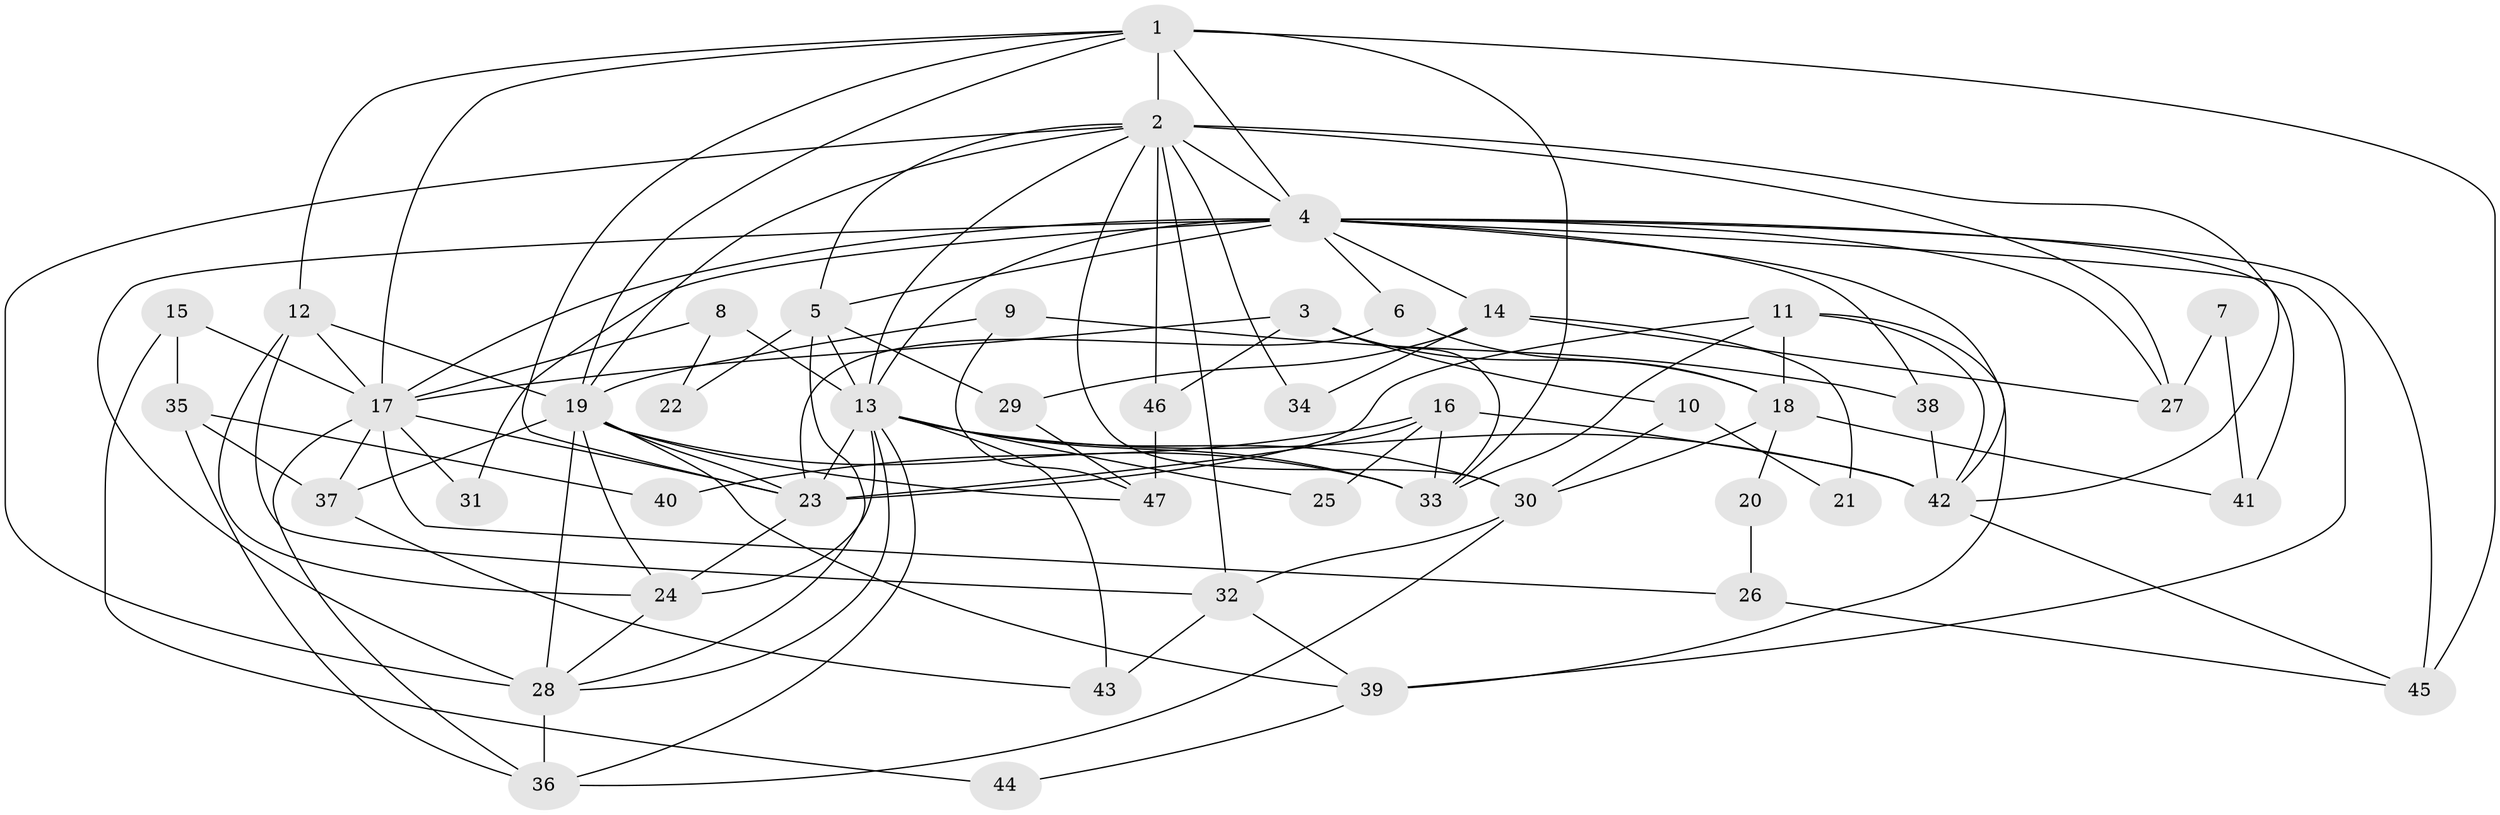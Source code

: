 // original degree distribution, {7: 0.031914893617021274, 5: 0.19148936170212766, 4: 0.22340425531914893, 6: 0.11702127659574468, 2: 0.13829787234042554, 3: 0.2872340425531915, 8: 0.010638297872340425}
// Generated by graph-tools (version 1.1) at 2025/51/03/04/25 22:51:06]
// undirected, 47 vertices, 116 edges
graph export_dot {
  node [color=gray90,style=filled];
  1;
  2;
  3;
  4;
  5;
  6;
  7;
  8;
  9;
  10;
  11;
  12;
  13;
  14;
  15;
  16;
  17;
  18;
  19;
  20;
  21;
  22;
  23;
  24;
  25;
  26;
  27;
  28;
  29;
  30;
  31;
  32;
  33;
  34;
  35;
  36;
  37;
  38;
  39;
  40;
  41;
  42;
  43;
  44;
  45;
  46;
  47;
  1 -- 2 [weight=1.0];
  1 -- 4 [weight=3.0];
  1 -- 12 [weight=1.0];
  1 -- 17 [weight=3.0];
  1 -- 19 [weight=2.0];
  1 -- 23 [weight=1.0];
  1 -- 33 [weight=3.0];
  1 -- 45 [weight=1.0];
  2 -- 4 [weight=1.0];
  2 -- 5 [weight=1.0];
  2 -- 13 [weight=1.0];
  2 -- 19 [weight=1.0];
  2 -- 27 [weight=1.0];
  2 -- 28 [weight=1.0];
  2 -- 30 [weight=1.0];
  2 -- 32 [weight=2.0];
  2 -- 34 [weight=1.0];
  2 -- 42 [weight=1.0];
  2 -- 46 [weight=1.0];
  3 -- 10 [weight=1.0];
  3 -- 17 [weight=2.0];
  3 -- 18 [weight=1.0];
  3 -- 33 [weight=1.0];
  3 -- 46 [weight=1.0];
  4 -- 5 [weight=1.0];
  4 -- 6 [weight=1.0];
  4 -- 13 [weight=1.0];
  4 -- 14 [weight=1.0];
  4 -- 17 [weight=1.0];
  4 -- 27 [weight=1.0];
  4 -- 28 [weight=1.0];
  4 -- 31 [weight=1.0];
  4 -- 38 [weight=1.0];
  4 -- 39 [weight=1.0];
  4 -- 41 [weight=1.0];
  4 -- 42 [weight=1.0];
  4 -- 45 [weight=1.0];
  5 -- 13 [weight=1.0];
  5 -- 22 [weight=1.0];
  5 -- 28 [weight=1.0];
  5 -- 29 [weight=1.0];
  6 -- 18 [weight=1.0];
  6 -- 23 [weight=2.0];
  7 -- 27 [weight=1.0];
  7 -- 41 [weight=1.0];
  8 -- 13 [weight=1.0];
  8 -- 17 [weight=1.0];
  8 -- 22 [weight=1.0];
  9 -- 19 [weight=2.0];
  9 -- 38 [weight=1.0];
  9 -- 47 [weight=1.0];
  10 -- 21 [weight=1.0];
  10 -- 30 [weight=1.0];
  11 -- 18 [weight=1.0];
  11 -- 23 [weight=1.0];
  11 -- 33 [weight=1.0];
  11 -- 39 [weight=1.0];
  11 -- 42 [weight=1.0];
  12 -- 17 [weight=1.0];
  12 -- 19 [weight=1.0];
  12 -- 24 [weight=1.0];
  12 -- 32 [weight=1.0];
  13 -- 23 [weight=2.0];
  13 -- 24 [weight=1.0];
  13 -- 25 [weight=1.0];
  13 -- 28 [weight=1.0];
  13 -- 30 [weight=1.0];
  13 -- 33 [weight=2.0];
  13 -- 36 [weight=1.0];
  13 -- 42 [weight=3.0];
  13 -- 43 [weight=1.0];
  14 -- 21 [weight=1.0];
  14 -- 27 [weight=1.0];
  14 -- 29 [weight=1.0];
  14 -- 34 [weight=1.0];
  15 -- 17 [weight=1.0];
  15 -- 35 [weight=1.0];
  15 -- 44 [weight=1.0];
  16 -- 23 [weight=1.0];
  16 -- 25 [weight=1.0];
  16 -- 33 [weight=1.0];
  16 -- 40 [weight=1.0];
  16 -- 42 [weight=1.0];
  17 -- 23 [weight=1.0];
  17 -- 26 [weight=1.0];
  17 -- 31 [weight=2.0];
  17 -- 36 [weight=1.0];
  17 -- 37 [weight=2.0];
  18 -- 20 [weight=1.0];
  18 -- 30 [weight=1.0];
  18 -- 41 [weight=1.0];
  19 -- 23 [weight=1.0];
  19 -- 24 [weight=1.0];
  19 -- 28 [weight=2.0];
  19 -- 33 [weight=2.0];
  19 -- 37 [weight=1.0];
  19 -- 39 [weight=1.0];
  19 -- 47 [weight=1.0];
  20 -- 26 [weight=1.0];
  23 -- 24 [weight=1.0];
  24 -- 28 [weight=1.0];
  26 -- 45 [weight=1.0];
  28 -- 36 [weight=1.0];
  29 -- 47 [weight=1.0];
  30 -- 32 [weight=1.0];
  30 -- 36 [weight=1.0];
  32 -- 39 [weight=1.0];
  32 -- 43 [weight=1.0];
  35 -- 36 [weight=1.0];
  35 -- 37 [weight=1.0];
  35 -- 40 [weight=1.0];
  37 -- 43 [weight=1.0];
  38 -- 42 [weight=1.0];
  39 -- 44 [weight=1.0];
  42 -- 45 [weight=1.0];
  46 -- 47 [weight=1.0];
}
